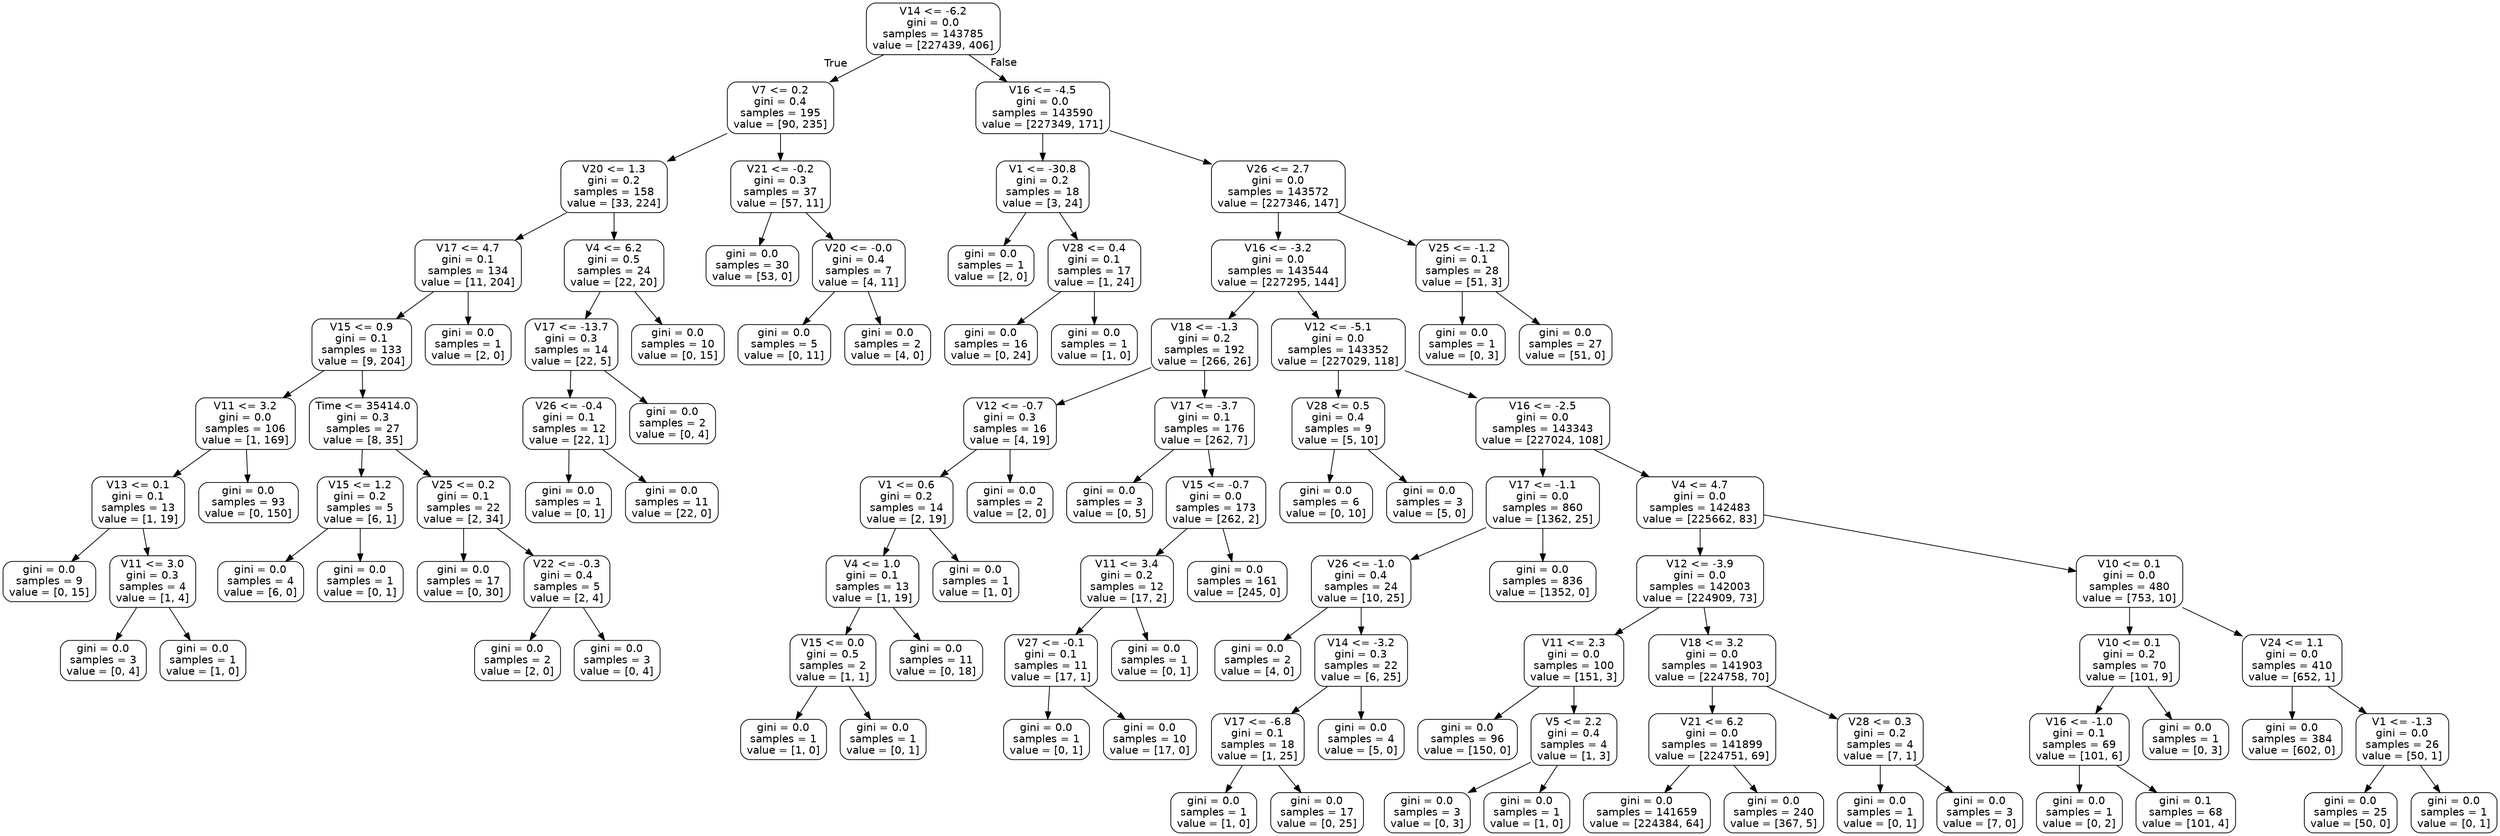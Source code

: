 digraph Tree {
node [shape=box, style="rounded", color="black", fontname="helvetica"] ;
edge [fontname="helvetica"] ;
0 [label="V14 <= -6.2\ngini = 0.0\nsamples = 143785\nvalue = [227439, 406]"] ;
1 [label="V7 <= 0.2\ngini = 0.4\nsamples = 195\nvalue = [90, 235]"] ;
0 -> 1 [labeldistance=2.5, labelangle=45, headlabel="True"] ;
2 [label="V20 <= 1.3\ngini = 0.2\nsamples = 158\nvalue = [33, 224]"] ;
1 -> 2 ;
3 [label="V17 <= 4.7\ngini = 0.1\nsamples = 134\nvalue = [11, 204]"] ;
2 -> 3 ;
4 [label="V15 <= 0.9\ngini = 0.1\nsamples = 133\nvalue = [9, 204]"] ;
3 -> 4 ;
5 [label="V11 <= 3.2\ngini = 0.0\nsamples = 106\nvalue = [1, 169]"] ;
4 -> 5 ;
6 [label="V13 <= 0.1\ngini = 0.1\nsamples = 13\nvalue = [1, 19]"] ;
5 -> 6 ;
7 [label="gini = 0.0\nsamples = 9\nvalue = [0, 15]"] ;
6 -> 7 ;
8 [label="V11 <= 3.0\ngini = 0.3\nsamples = 4\nvalue = [1, 4]"] ;
6 -> 8 ;
9 [label="gini = 0.0\nsamples = 3\nvalue = [0, 4]"] ;
8 -> 9 ;
10 [label="gini = 0.0\nsamples = 1\nvalue = [1, 0]"] ;
8 -> 10 ;
11 [label="gini = 0.0\nsamples = 93\nvalue = [0, 150]"] ;
5 -> 11 ;
12 [label="Time <= 35414.0\ngini = 0.3\nsamples = 27\nvalue = [8, 35]"] ;
4 -> 12 ;
13 [label="V15 <= 1.2\ngini = 0.2\nsamples = 5\nvalue = [6, 1]"] ;
12 -> 13 ;
14 [label="gini = 0.0\nsamples = 4\nvalue = [6, 0]"] ;
13 -> 14 ;
15 [label="gini = 0.0\nsamples = 1\nvalue = [0, 1]"] ;
13 -> 15 ;
16 [label="V25 <= 0.2\ngini = 0.1\nsamples = 22\nvalue = [2, 34]"] ;
12 -> 16 ;
17 [label="gini = 0.0\nsamples = 17\nvalue = [0, 30]"] ;
16 -> 17 ;
18 [label="V22 <= -0.3\ngini = 0.4\nsamples = 5\nvalue = [2, 4]"] ;
16 -> 18 ;
19 [label="gini = 0.0\nsamples = 2\nvalue = [2, 0]"] ;
18 -> 19 ;
20 [label="gini = 0.0\nsamples = 3\nvalue = [0, 4]"] ;
18 -> 20 ;
21 [label="gini = 0.0\nsamples = 1\nvalue = [2, 0]"] ;
3 -> 21 ;
22 [label="V4 <= 6.2\ngini = 0.5\nsamples = 24\nvalue = [22, 20]"] ;
2 -> 22 ;
23 [label="V17 <= -13.7\ngini = 0.3\nsamples = 14\nvalue = [22, 5]"] ;
22 -> 23 ;
24 [label="V26 <= -0.4\ngini = 0.1\nsamples = 12\nvalue = [22, 1]"] ;
23 -> 24 ;
25 [label="gini = 0.0\nsamples = 1\nvalue = [0, 1]"] ;
24 -> 25 ;
26 [label="gini = 0.0\nsamples = 11\nvalue = [22, 0]"] ;
24 -> 26 ;
27 [label="gini = 0.0\nsamples = 2\nvalue = [0, 4]"] ;
23 -> 27 ;
28 [label="gini = 0.0\nsamples = 10\nvalue = [0, 15]"] ;
22 -> 28 ;
29 [label="V21 <= -0.2\ngini = 0.3\nsamples = 37\nvalue = [57, 11]"] ;
1 -> 29 ;
30 [label="gini = 0.0\nsamples = 30\nvalue = [53, 0]"] ;
29 -> 30 ;
31 [label="V20 <= -0.0\ngini = 0.4\nsamples = 7\nvalue = [4, 11]"] ;
29 -> 31 ;
32 [label="gini = 0.0\nsamples = 5\nvalue = [0, 11]"] ;
31 -> 32 ;
33 [label="gini = 0.0\nsamples = 2\nvalue = [4, 0]"] ;
31 -> 33 ;
34 [label="V16 <= -4.5\ngini = 0.0\nsamples = 143590\nvalue = [227349, 171]"] ;
0 -> 34 [labeldistance=2.5, labelangle=-45, headlabel="False"] ;
35 [label="V1 <= -30.8\ngini = 0.2\nsamples = 18\nvalue = [3, 24]"] ;
34 -> 35 ;
36 [label="gini = 0.0\nsamples = 1\nvalue = [2, 0]"] ;
35 -> 36 ;
37 [label="V28 <= 0.4\ngini = 0.1\nsamples = 17\nvalue = [1, 24]"] ;
35 -> 37 ;
38 [label="gini = 0.0\nsamples = 16\nvalue = [0, 24]"] ;
37 -> 38 ;
39 [label="gini = 0.0\nsamples = 1\nvalue = [1, 0]"] ;
37 -> 39 ;
40 [label="V26 <= 2.7\ngini = 0.0\nsamples = 143572\nvalue = [227346, 147]"] ;
34 -> 40 ;
41 [label="V16 <= -3.2\ngini = 0.0\nsamples = 143544\nvalue = [227295, 144]"] ;
40 -> 41 ;
42 [label="V18 <= -1.3\ngini = 0.2\nsamples = 192\nvalue = [266, 26]"] ;
41 -> 42 ;
43 [label="V12 <= -0.7\ngini = 0.3\nsamples = 16\nvalue = [4, 19]"] ;
42 -> 43 ;
44 [label="V1 <= 0.6\ngini = 0.2\nsamples = 14\nvalue = [2, 19]"] ;
43 -> 44 ;
45 [label="V4 <= 1.0\ngini = 0.1\nsamples = 13\nvalue = [1, 19]"] ;
44 -> 45 ;
46 [label="V15 <= 0.0\ngini = 0.5\nsamples = 2\nvalue = [1, 1]"] ;
45 -> 46 ;
47 [label="gini = 0.0\nsamples = 1\nvalue = [1, 0]"] ;
46 -> 47 ;
48 [label="gini = 0.0\nsamples = 1\nvalue = [0, 1]"] ;
46 -> 48 ;
49 [label="gini = 0.0\nsamples = 11\nvalue = [0, 18]"] ;
45 -> 49 ;
50 [label="gini = 0.0\nsamples = 1\nvalue = [1, 0]"] ;
44 -> 50 ;
51 [label="gini = 0.0\nsamples = 2\nvalue = [2, 0]"] ;
43 -> 51 ;
52 [label="V17 <= -3.7\ngini = 0.1\nsamples = 176\nvalue = [262, 7]"] ;
42 -> 52 ;
53 [label="gini = 0.0\nsamples = 3\nvalue = [0, 5]"] ;
52 -> 53 ;
54 [label="V15 <= -0.7\ngini = 0.0\nsamples = 173\nvalue = [262, 2]"] ;
52 -> 54 ;
55 [label="V11 <= 3.4\ngini = 0.2\nsamples = 12\nvalue = [17, 2]"] ;
54 -> 55 ;
56 [label="V27 <= -0.1\ngini = 0.1\nsamples = 11\nvalue = [17, 1]"] ;
55 -> 56 ;
57 [label="gini = 0.0\nsamples = 1\nvalue = [0, 1]"] ;
56 -> 57 ;
58 [label="gini = 0.0\nsamples = 10\nvalue = [17, 0]"] ;
56 -> 58 ;
59 [label="gini = 0.0\nsamples = 1\nvalue = [0, 1]"] ;
55 -> 59 ;
60 [label="gini = 0.0\nsamples = 161\nvalue = [245, 0]"] ;
54 -> 60 ;
61 [label="V12 <= -5.1\ngini = 0.0\nsamples = 143352\nvalue = [227029, 118]"] ;
41 -> 61 ;
62 [label="V28 <= 0.5\ngini = 0.4\nsamples = 9\nvalue = [5, 10]"] ;
61 -> 62 ;
63 [label="gini = 0.0\nsamples = 6\nvalue = [0, 10]"] ;
62 -> 63 ;
64 [label="gini = 0.0\nsamples = 3\nvalue = [5, 0]"] ;
62 -> 64 ;
65 [label="V16 <= -2.5\ngini = 0.0\nsamples = 143343\nvalue = [227024, 108]"] ;
61 -> 65 ;
66 [label="V17 <= -1.1\ngini = 0.0\nsamples = 860\nvalue = [1362, 25]"] ;
65 -> 66 ;
67 [label="V26 <= -1.0\ngini = 0.4\nsamples = 24\nvalue = [10, 25]"] ;
66 -> 67 ;
68 [label="gini = 0.0\nsamples = 2\nvalue = [4, 0]"] ;
67 -> 68 ;
69 [label="V14 <= -3.2\ngini = 0.3\nsamples = 22\nvalue = [6, 25]"] ;
67 -> 69 ;
70 [label="V17 <= -6.8\ngini = 0.1\nsamples = 18\nvalue = [1, 25]"] ;
69 -> 70 ;
71 [label="gini = 0.0\nsamples = 1\nvalue = [1, 0]"] ;
70 -> 71 ;
72 [label="gini = 0.0\nsamples = 17\nvalue = [0, 25]"] ;
70 -> 72 ;
73 [label="gini = 0.0\nsamples = 4\nvalue = [5, 0]"] ;
69 -> 73 ;
74 [label="gini = 0.0\nsamples = 836\nvalue = [1352, 0]"] ;
66 -> 74 ;
75 [label="V4 <= 4.7\ngini = 0.0\nsamples = 142483\nvalue = [225662, 83]"] ;
65 -> 75 ;
76 [label="V12 <= -3.9\ngini = 0.0\nsamples = 142003\nvalue = [224909, 73]"] ;
75 -> 76 ;
77 [label="V11 <= 2.3\ngini = 0.0\nsamples = 100\nvalue = [151, 3]"] ;
76 -> 77 ;
78 [label="gini = 0.0\nsamples = 96\nvalue = [150, 0]"] ;
77 -> 78 ;
79 [label="V5 <= 2.2\ngini = 0.4\nsamples = 4\nvalue = [1, 3]"] ;
77 -> 79 ;
80 [label="gini = 0.0\nsamples = 3\nvalue = [0, 3]"] ;
79 -> 80 ;
81 [label="gini = 0.0\nsamples = 1\nvalue = [1, 0]"] ;
79 -> 81 ;
82 [label="V18 <= 3.2\ngini = 0.0\nsamples = 141903\nvalue = [224758, 70]"] ;
76 -> 82 ;
83 [label="V21 <= 6.2\ngini = 0.0\nsamples = 141899\nvalue = [224751, 69]"] ;
82 -> 83 ;
84 [label="gini = 0.0\nsamples = 141659\nvalue = [224384, 64]"] ;
83 -> 84 ;
85 [label="gini = 0.0\nsamples = 240\nvalue = [367, 5]"] ;
83 -> 85 ;
86 [label="V28 <= 0.3\ngini = 0.2\nsamples = 4\nvalue = [7, 1]"] ;
82 -> 86 ;
87 [label="gini = 0.0\nsamples = 1\nvalue = [0, 1]"] ;
86 -> 87 ;
88 [label="gini = 0.0\nsamples = 3\nvalue = [7, 0]"] ;
86 -> 88 ;
89 [label="V10 <= 0.1\ngini = 0.0\nsamples = 480\nvalue = [753, 10]"] ;
75 -> 89 ;
90 [label="V10 <= 0.1\ngini = 0.2\nsamples = 70\nvalue = [101, 9]"] ;
89 -> 90 ;
91 [label="V16 <= -1.0\ngini = 0.1\nsamples = 69\nvalue = [101, 6]"] ;
90 -> 91 ;
92 [label="gini = 0.0\nsamples = 1\nvalue = [0, 2]"] ;
91 -> 92 ;
93 [label="gini = 0.1\nsamples = 68\nvalue = [101, 4]"] ;
91 -> 93 ;
94 [label="gini = 0.0\nsamples = 1\nvalue = [0, 3]"] ;
90 -> 94 ;
95 [label="V24 <= 1.1\ngini = 0.0\nsamples = 410\nvalue = [652, 1]"] ;
89 -> 95 ;
96 [label="gini = 0.0\nsamples = 384\nvalue = [602, 0]"] ;
95 -> 96 ;
97 [label="V1 <= -1.3\ngini = 0.0\nsamples = 26\nvalue = [50, 1]"] ;
95 -> 97 ;
98 [label="gini = 0.0\nsamples = 25\nvalue = [50, 0]"] ;
97 -> 98 ;
99 [label="gini = 0.0\nsamples = 1\nvalue = [0, 1]"] ;
97 -> 99 ;
100 [label="V25 <= -1.2\ngini = 0.1\nsamples = 28\nvalue = [51, 3]"] ;
40 -> 100 ;
101 [label="gini = 0.0\nsamples = 1\nvalue = [0, 3]"] ;
100 -> 101 ;
102 [label="gini = 0.0\nsamples = 27\nvalue = [51, 0]"] ;
100 -> 102 ;
}